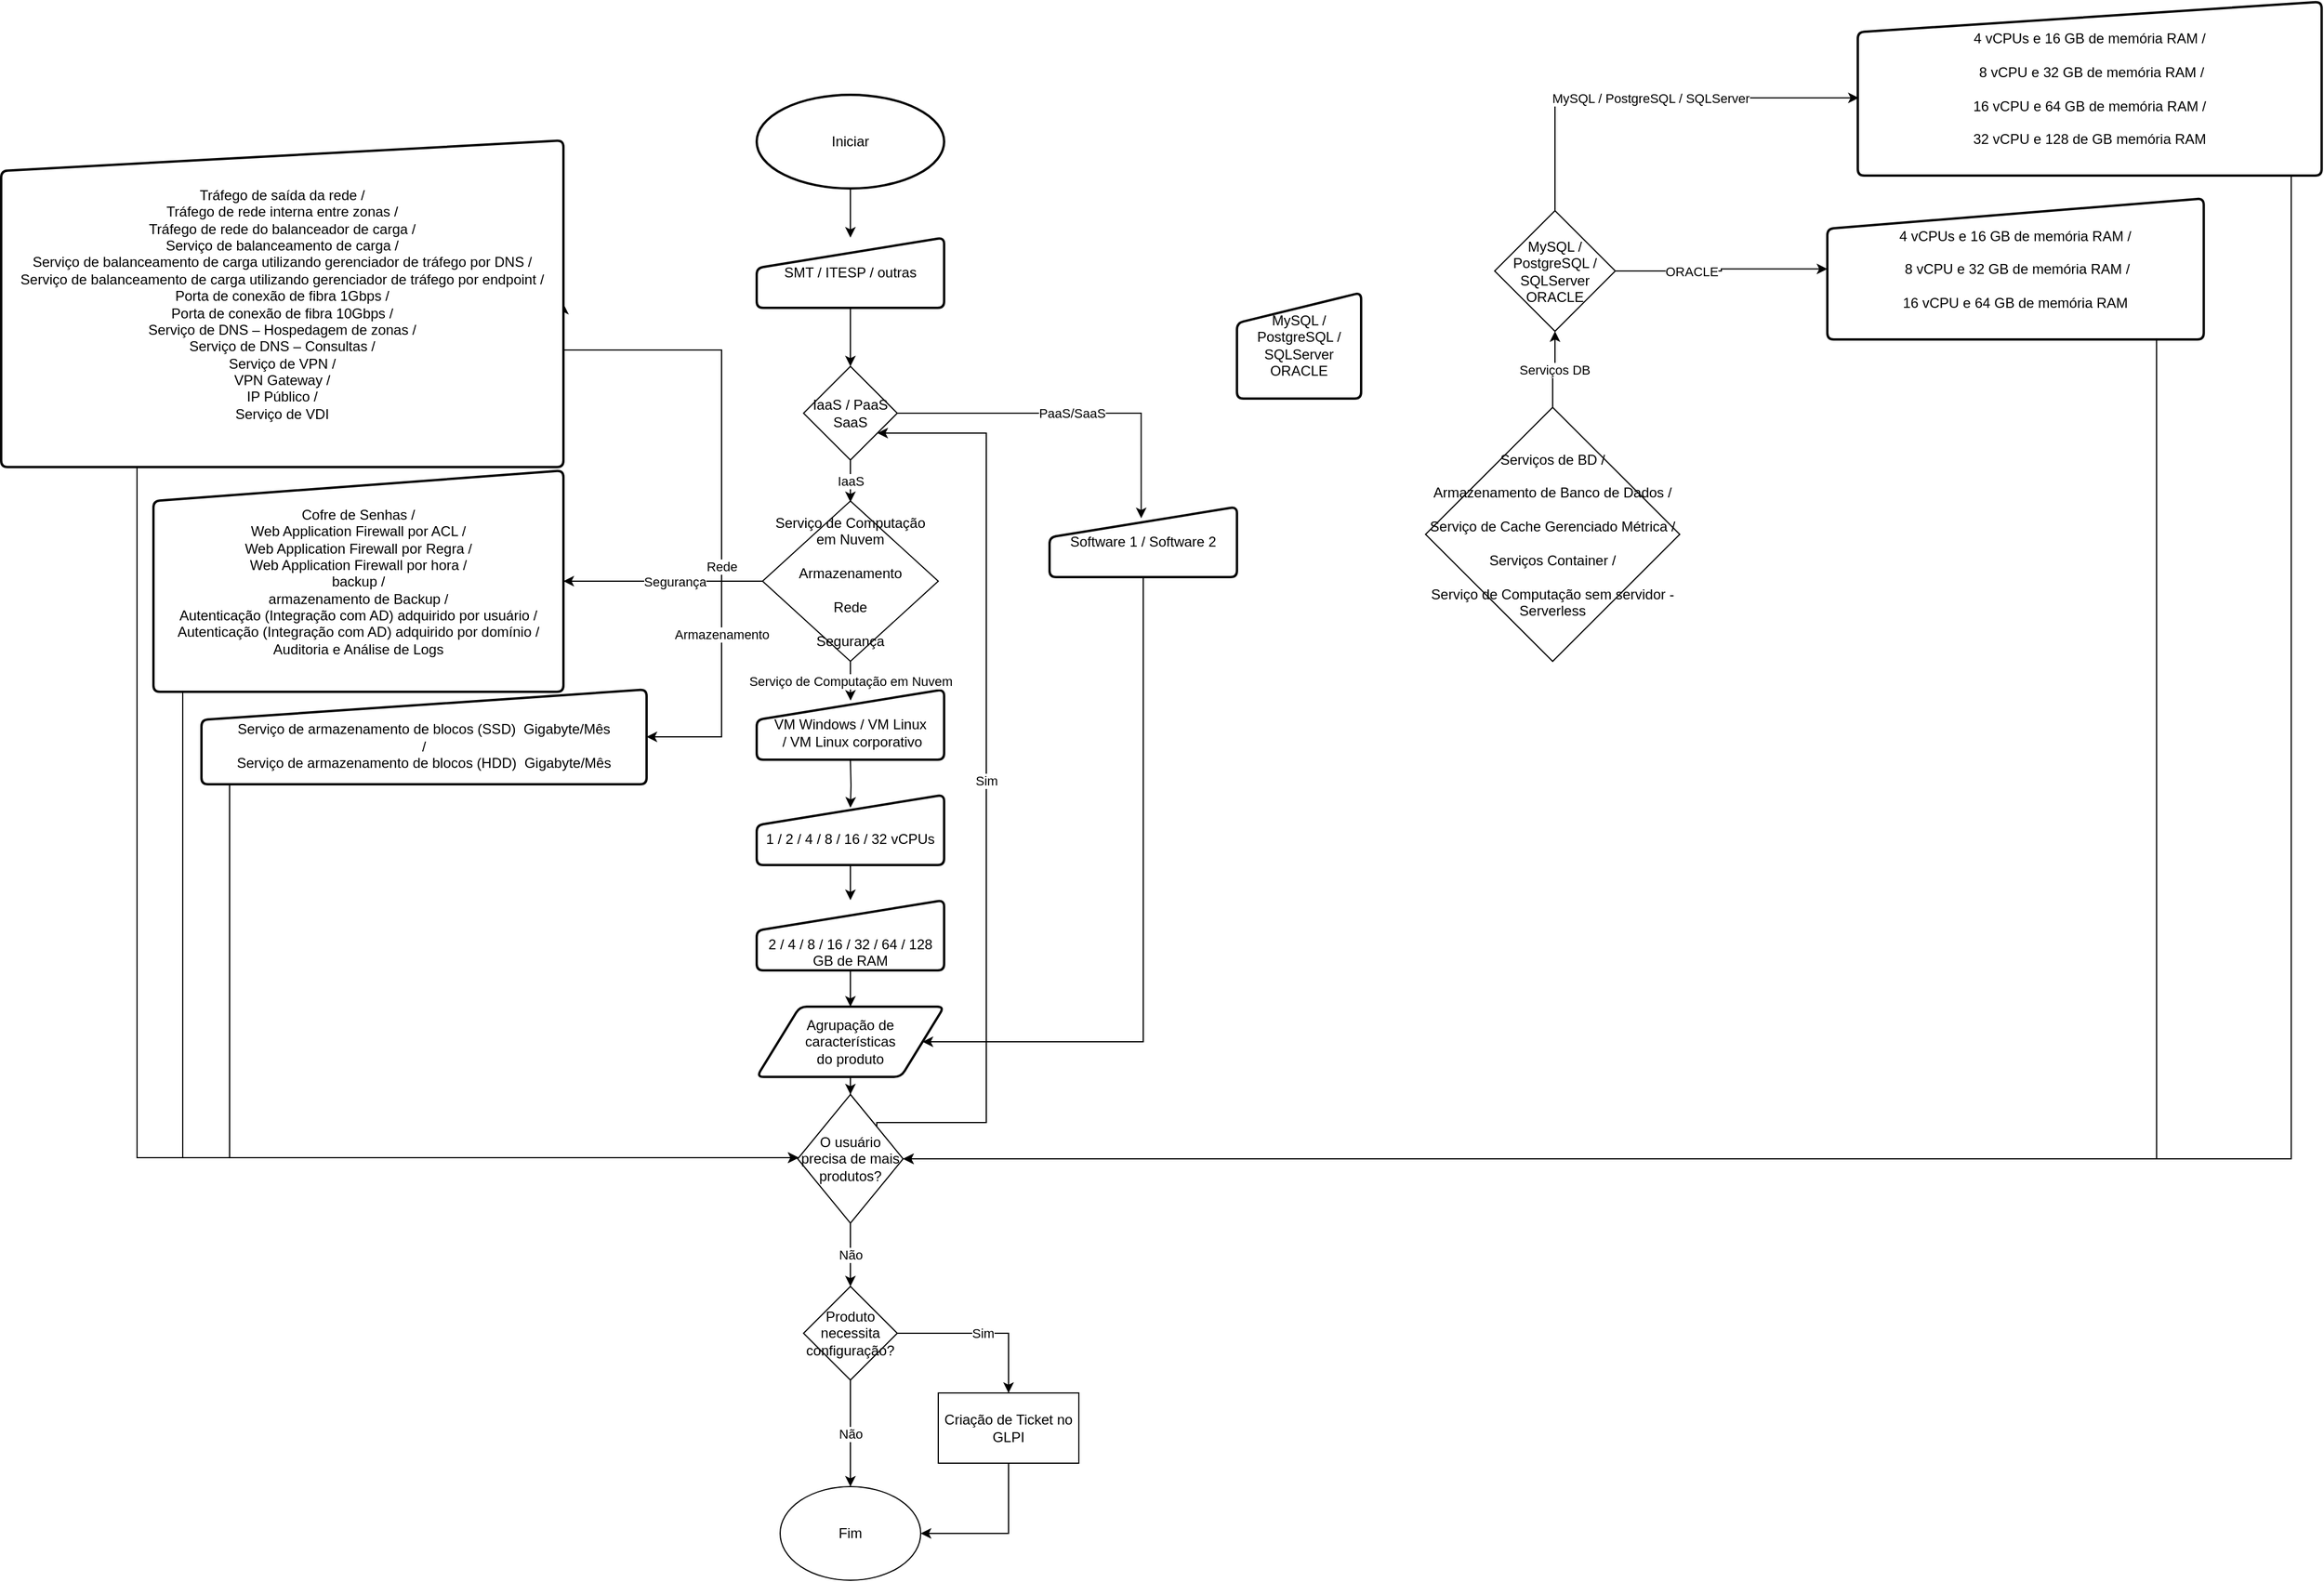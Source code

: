 <mxfile version="22.1.5" type="github">
  <diagram id="C5RBs43oDa-KdzZeNtuy" name="Page-1">
    <mxGraphModel dx="2056" dy="1828" grid="1" gridSize="10" guides="1" tooltips="1" connect="1" arrows="1" fold="1" page="1" pageScale="1" pageWidth="827" pageHeight="1169" background="#FFFFFF" math="0" shadow="0">
      <root>
        <mxCell id="WIyWlLk6GJQsqaUBKTNV-0" />
        <mxCell id="WIyWlLk6GJQsqaUBKTNV-1" parent="WIyWlLk6GJQsqaUBKTNV-0" />
        <mxCell id="rQqBpcI3bK0FMXz7D3o5-1" value="" style="edgeStyle=orthogonalEdgeStyle;rounded=0;orthogonalLoop=1;jettySize=auto;html=1;" edge="1" parent="WIyWlLk6GJQsqaUBKTNV-1" source="SdO-9JioLkY82yAIHjSf-2" target="rQqBpcI3bK0FMXz7D3o5-0">
          <mxGeometry relative="1" as="geometry" />
        </mxCell>
        <mxCell id="SdO-9JioLkY82yAIHjSf-2" value="SMT / ITESP / outras" style="html=1;strokeWidth=2;shape=manualInput;whiteSpace=wrap;rounded=1;size=26;arcSize=11;" parent="WIyWlLk6GJQsqaUBKTNV-1" vertex="1">
          <mxGeometry x="400" y="-17" width="160" height="60" as="geometry" />
        </mxCell>
        <mxCell id="ixGKhtHov63onsKk2bWm-3" value="" style="edgeStyle=orthogonalEdgeStyle;rounded=0;orthogonalLoop=1;jettySize=auto;html=1;" parent="WIyWlLk6GJQsqaUBKTNV-1" source="SdO-9JioLkY82yAIHjSf-19" target="SdO-9JioLkY82yAIHjSf-2" edge="1">
          <mxGeometry relative="1" as="geometry" />
        </mxCell>
        <mxCell id="SdO-9JioLkY82yAIHjSf-19" value="Iniciar" style="strokeWidth=2;html=1;shape=mxgraph.flowchart.start_1;whiteSpace=wrap;" parent="WIyWlLk6GJQsqaUBKTNV-1" vertex="1">
          <mxGeometry x="400" y="-139" width="160" height="80" as="geometry" />
        </mxCell>
        <mxCell id="ixGKhtHov63onsKk2bWm-5" value="IaaS " style="edgeStyle=orthogonalEdgeStyle;rounded=0;orthogonalLoop=1;jettySize=auto;html=1;" parent="WIyWlLk6GJQsqaUBKTNV-1" edge="1">
          <mxGeometry relative="1" as="geometry">
            <mxPoint x="480" y="209" as="targetPoint" />
            <mxPoint x="480" y="173" as="sourcePoint" />
          </mxGeometry>
        </mxCell>
        <mxCell id="ixGKhtHov63onsKk2bWm-18" value="&lt;div&gt;PaaS/SaaS&lt;/div&gt;" style="edgeStyle=orthogonalEdgeStyle;rounded=0;orthogonalLoop=1;jettySize=auto;html=1;exitX=1;exitY=0.5;exitDx=0;exitDy=0;entryX=0.489;entryY=0.162;entryDx=0;entryDy=0;entryPerimeter=0;" parent="WIyWlLk6GJQsqaUBKTNV-1" source="rQqBpcI3bK0FMXz7D3o5-0" target="ixGKhtHov63onsKk2bWm-17" edge="1">
          <mxGeometry relative="1" as="geometry">
            <mxPoint x="560" y="243" as="sourcePoint" />
          </mxGeometry>
        </mxCell>
        <mxCell id="ixGKhtHov63onsKk2bWm-9" value="" style="edgeStyle=orthogonalEdgeStyle;rounded=0;orthogonalLoop=1;jettySize=auto;html=1;entryX=0.5;entryY=0.183;entryDx=0;entryDy=0;entryPerimeter=0;" parent="WIyWlLk6GJQsqaUBKTNV-1" target="ixGKhtHov63onsKk2bWm-8" edge="1">
          <mxGeometry relative="1" as="geometry">
            <mxPoint x="480" y="430" as="sourcePoint" />
            <Array as="points" />
          </mxGeometry>
        </mxCell>
        <mxCell id="ixGKhtHov63onsKk2bWm-6" value="&lt;div&gt;&lt;br&gt;&lt;/div&gt;&lt;div&gt;VM Windows / VM Linux&lt;/div&gt;&amp;nbsp;/ VM Linux corporativo" style="html=1;strokeWidth=2;shape=manualInput;whiteSpace=wrap;rounded=1;size=26;arcSize=11;" parent="WIyWlLk6GJQsqaUBKTNV-1" vertex="1">
          <mxGeometry x="400" y="369" width="160" height="60" as="geometry" />
        </mxCell>
        <mxCell id="ixGKhtHov63onsKk2bWm-12" value="" style="edgeStyle=orthogonalEdgeStyle;rounded=0;orthogonalLoop=1;jettySize=auto;html=1;" parent="WIyWlLk6GJQsqaUBKTNV-1" source="ixGKhtHov63onsKk2bWm-8" target="ixGKhtHov63onsKk2bWm-11" edge="1">
          <mxGeometry relative="1" as="geometry" />
        </mxCell>
        <mxCell id="ixGKhtHov63onsKk2bWm-8" value="&lt;div&gt;&lt;br&gt;&lt;/div&gt;&lt;div&gt;1 / 2 / 4 / 8 / 16 / 32 vCPUs&lt;/div&gt;" style="html=1;strokeWidth=2;shape=manualInput;whiteSpace=wrap;rounded=1;size=26;arcSize=11;" parent="WIyWlLk6GJQsqaUBKTNV-1" vertex="1">
          <mxGeometry x="400" y="459" width="160" height="60" as="geometry" />
        </mxCell>
        <mxCell id="ixGKhtHov63onsKk2bWm-14" value="" style="edgeStyle=orthogonalEdgeStyle;rounded=0;orthogonalLoop=1;jettySize=auto;html=1;" parent="WIyWlLk6GJQsqaUBKTNV-1" source="ixGKhtHov63onsKk2bWm-11" edge="1">
          <mxGeometry relative="1" as="geometry">
            <mxPoint x="480" y="640" as="targetPoint" />
          </mxGeometry>
        </mxCell>
        <mxCell id="ixGKhtHov63onsKk2bWm-11" value="&lt;div&gt;&lt;br&gt;&lt;/div&gt;&lt;div&gt;&lt;br&gt;&lt;/div&gt;&lt;div&gt;2 / 4 / 8 / 16 / 32 / 64 / 128 GB de RAM&lt;/div&gt;" style="html=1;strokeWidth=2;shape=manualInput;whiteSpace=wrap;rounded=1;size=26;arcSize=11;" parent="WIyWlLk6GJQsqaUBKTNV-1" vertex="1">
          <mxGeometry x="400" y="549" width="160" height="60" as="geometry" />
        </mxCell>
        <mxCell id="rQqBpcI3bK0FMXz7D3o5-18" value="" style="edgeStyle=orthogonalEdgeStyle;rounded=0;orthogonalLoop=1;jettySize=auto;html=1;entryX=0.5;entryY=0;entryDx=0;entryDy=0;" edge="1" parent="WIyWlLk6GJQsqaUBKTNV-1" source="ixGKhtHov63onsKk2bWm-13" target="rQqBpcI3bK0FMXz7D3o5-29">
          <mxGeometry relative="1" as="geometry">
            <mxPoint x="450" y="750" as="targetPoint" />
          </mxGeometry>
        </mxCell>
        <mxCell id="ixGKhtHov63onsKk2bWm-13" value="&lt;div&gt;Agrupação de&lt;/div&gt;&lt;div&gt;características&lt;/div&gt;&lt;div&gt;do produto&lt;br&gt;&lt;/div&gt;" style="shape=parallelogram;html=1;strokeWidth=2;perimeter=parallelogramPerimeter;whiteSpace=wrap;rounded=1;arcSize=12;size=0.23;" parent="WIyWlLk6GJQsqaUBKTNV-1" vertex="1">
          <mxGeometry x="400" y="640" width="160" height="60" as="geometry" />
        </mxCell>
        <mxCell id="rQqBpcI3bK0FMXz7D3o5-19" style="edgeStyle=orthogonalEdgeStyle;rounded=0;orthogonalLoop=1;jettySize=auto;html=1;entryX=1;entryY=0.5;entryDx=0;entryDy=0;exitX=0.5;exitY=1;exitDx=0;exitDy=0;" edge="1" parent="WIyWlLk6GJQsqaUBKTNV-1" source="ixGKhtHov63onsKk2bWm-17" target="ixGKhtHov63onsKk2bWm-13">
          <mxGeometry relative="1" as="geometry">
            <Array as="points">
              <mxPoint x="730" y="670" />
            </Array>
          </mxGeometry>
        </mxCell>
        <mxCell id="ixGKhtHov63onsKk2bWm-17" value="Software 1 / Software 2" style="html=1;strokeWidth=2;shape=manualInput;whiteSpace=wrap;rounded=1;size=26;arcSize=11;" parent="WIyWlLk6GJQsqaUBKTNV-1" vertex="1">
          <mxGeometry x="650" y="213" width="160" height="60" as="geometry" />
        </mxCell>
        <mxCell id="rQqBpcI3bK0FMXz7D3o5-0" value="IaaS / PaaS SaaS" style="rhombus;whiteSpace=wrap;html=1;" vertex="1" parent="WIyWlLk6GJQsqaUBKTNV-1">
          <mxGeometry x="440" y="93" width="80" height="80" as="geometry" />
        </mxCell>
        <mxCell id="rQqBpcI3bK0FMXz7D3o5-4" value="Serviço de Computação em Nuvem" style="edgeStyle=orthogonalEdgeStyle;rounded=0;orthogonalLoop=1;jettySize=auto;html=1;entryX=0.501;entryY=0.159;entryDx=0;entryDy=0;entryPerimeter=0;" edge="1" parent="WIyWlLk6GJQsqaUBKTNV-1" source="rQqBpcI3bK0FMXz7D3o5-2" target="ixGKhtHov63onsKk2bWm-6">
          <mxGeometry relative="1" as="geometry">
            <mxPoint x="480" y="369" as="targetPoint" />
          </mxGeometry>
        </mxCell>
        <mxCell id="rQqBpcI3bK0FMXz7D3o5-9" value="&lt;div&gt;Armazenamento&lt;/div&gt;" style="edgeStyle=orthogonalEdgeStyle;rounded=0;orthogonalLoop=1;jettySize=auto;html=1;exitX=0;exitY=0.5;exitDx=0;exitDy=0;entryX=1;entryY=0.5;entryDx=0;entryDy=0;" edge="1" parent="WIyWlLk6GJQsqaUBKTNV-1" source="rQqBpcI3bK0FMXz7D3o5-2" target="rQqBpcI3bK0FMXz7D3o5-7">
          <mxGeometry x="-0.311" relative="1" as="geometry">
            <Array as="points">
              <mxPoint x="370" y="277" />
              <mxPoint x="370" y="410" />
            </Array>
            <mxPoint as="offset" />
          </mxGeometry>
        </mxCell>
        <mxCell id="rQqBpcI3bK0FMXz7D3o5-21" value="Rede" style="edgeStyle=orthogonalEdgeStyle;rounded=0;orthogonalLoop=1;jettySize=auto;html=1;entryX=1;entryY=0.5;entryDx=0;entryDy=0;" edge="1" parent="WIyWlLk6GJQsqaUBKTNV-1" source="rQqBpcI3bK0FMXz7D3o5-2" target="rQqBpcI3bK0FMXz7D3o5-20">
          <mxGeometry x="-0.764" relative="1" as="geometry">
            <Array as="points">
              <mxPoint x="370" y="277" />
              <mxPoint x="370" y="79" />
            </Array>
            <mxPoint as="offset" />
          </mxGeometry>
        </mxCell>
        <mxCell id="rQqBpcI3bK0FMXz7D3o5-23" value="Segurança" style="edgeStyle=orthogonalEdgeStyle;rounded=0;orthogonalLoop=1;jettySize=auto;html=1;" edge="1" parent="WIyWlLk6GJQsqaUBKTNV-1" source="rQqBpcI3bK0FMXz7D3o5-2" target="rQqBpcI3bK0FMXz7D3o5-22">
          <mxGeometry x="-0.118" relative="1" as="geometry">
            <mxPoint x="340" y="276.5" as="targetPoint" />
            <mxPoint as="offset" />
          </mxGeometry>
        </mxCell>
        <mxCell id="rQqBpcI3bK0FMXz7D3o5-2" value="&lt;div&gt;Serviço de Computação em Nuvem&lt;/div&gt;&lt;div&gt;&lt;br&gt;&lt;/div&gt;&lt;div&gt;Armazenamento&lt;/div&gt;&lt;div&gt;&lt;br&gt;&lt;/div&gt;&lt;div&gt;Rede&lt;/div&gt;&lt;br&gt;Segurança" style="rhombus;whiteSpace=wrap;html=1;" vertex="1" parent="WIyWlLk6GJQsqaUBKTNV-1">
          <mxGeometry x="405" y="208" width="150" height="137" as="geometry" />
        </mxCell>
        <mxCell id="rQqBpcI3bK0FMXz7D3o5-24" style="edgeStyle=orthogonalEdgeStyle;rounded=0;orthogonalLoop=1;jettySize=auto;html=1;" edge="1" parent="WIyWlLk6GJQsqaUBKTNV-1" target="rQqBpcI3bK0FMXz7D3o5-29">
          <mxGeometry relative="1" as="geometry">
            <mxPoint x="120" y="449" as="sourcePoint" />
            <mxPoint x="300" y="820" as="targetPoint" />
            <Array as="points">
              <mxPoint x="-50" y="449" />
              <mxPoint x="-50" y="769" />
            </Array>
          </mxGeometry>
        </mxCell>
        <mxCell id="rQqBpcI3bK0FMXz7D3o5-7" value="&lt;div&gt;&lt;br&gt;&lt;/div&gt;&lt;div&gt;Serviço de armazenamento de blocos (SSD)&amp;nbsp; Gigabyte/Mês&lt;/div&gt;&lt;div&gt;/&lt;/div&gt;Serviço de armazenamento de blocos (HDD)&amp;nbsp; Gigabyte/Mês" style="html=1;strokeWidth=2;shape=manualInput;whiteSpace=wrap;rounded=1;size=26;arcSize=11;" vertex="1" parent="WIyWlLk6GJQsqaUBKTNV-1">
          <mxGeometry x="-74" y="369" width="380" height="81" as="geometry" />
        </mxCell>
        <mxCell id="rQqBpcI3bK0FMXz7D3o5-14" value="&lt;div&gt;Sim&lt;/div&gt;" style="edgeStyle=orthogonalEdgeStyle;rounded=0;orthogonalLoop=1;jettySize=auto;html=1;" edge="1" parent="WIyWlLk6GJQsqaUBKTNV-1" source="rQqBpcI3bK0FMXz7D3o5-12" target="rQqBpcI3bK0FMXz7D3o5-13">
          <mxGeometry relative="1" as="geometry" />
        </mxCell>
        <mxCell id="rQqBpcI3bK0FMXz7D3o5-16" value="Não" style="edgeStyle=orthogonalEdgeStyle;rounded=0;orthogonalLoop=1;jettySize=auto;html=1;" edge="1" parent="WIyWlLk6GJQsqaUBKTNV-1" source="rQqBpcI3bK0FMXz7D3o5-12" target="rQqBpcI3bK0FMXz7D3o5-15">
          <mxGeometry relative="1" as="geometry" />
        </mxCell>
        <mxCell id="rQqBpcI3bK0FMXz7D3o5-12" value="Produto necessita configuração?" style="rhombus;whiteSpace=wrap;html=1;" vertex="1" parent="WIyWlLk6GJQsqaUBKTNV-1">
          <mxGeometry x="440" y="879" width="80" height="80" as="geometry" />
        </mxCell>
        <mxCell id="rQqBpcI3bK0FMXz7D3o5-17" style="edgeStyle=orthogonalEdgeStyle;rounded=0;orthogonalLoop=1;jettySize=auto;html=1;entryX=1;entryY=0.5;entryDx=0;entryDy=0;exitX=0.5;exitY=1;exitDx=0;exitDy=0;" edge="1" parent="WIyWlLk6GJQsqaUBKTNV-1" source="rQqBpcI3bK0FMXz7D3o5-13" target="rQqBpcI3bK0FMXz7D3o5-15">
          <mxGeometry relative="1" as="geometry">
            <mxPoint x="615" y="1100" as="targetPoint" />
            <Array as="points">
              <mxPoint x="615" y="1090" />
            </Array>
          </mxGeometry>
        </mxCell>
        <mxCell id="rQqBpcI3bK0FMXz7D3o5-13" value="Criação de Ticket no GLPI" style="rounded=0;whiteSpace=wrap;html=1;" vertex="1" parent="WIyWlLk6GJQsqaUBKTNV-1">
          <mxGeometry x="555" y="970" width="120" height="60" as="geometry" />
        </mxCell>
        <mxCell id="rQqBpcI3bK0FMXz7D3o5-15" value="&lt;div&gt;Fim&lt;/div&gt;" style="ellipse;whiteSpace=wrap;html=1;" vertex="1" parent="WIyWlLk6GJQsqaUBKTNV-1">
          <mxGeometry x="420" y="1050" width="120" height="80" as="geometry" />
        </mxCell>
        <mxCell id="rQqBpcI3bK0FMXz7D3o5-27" style="edgeStyle=orthogonalEdgeStyle;rounded=0;orthogonalLoop=1;jettySize=auto;html=1;exitX=0.227;exitY=0.998;exitDx=0;exitDy=0;exitPerimeter=0;" edge="1" parent="WIyWlLk6GJQsqaUBKTNV-1" target="rQqBpcI3bK0FMXz7D3o5-29">
          <mxGeometry relative="1" as="geometry">
            <mxPoint x="330" y="820" as="targetPoint" />
            <mxPoint x="-129.04" y="177.442" as="sourcePoint" />
            <Array as="points">
              <mxPoint x="-129" y="769" />
            </Array>
          </mxGeometry>
        </mxCell>
        <mxCell id="rQqBpcI3bK0FMXz7D3o5-20" value="Tráfego de saída da rede /&lt;br&gt;Tráfego de rede interna entre zonas /&lt;br&gt;Tráfego de rede do balanceador de carga /&lt;br&gt;Serviço de balanceamento de carga /&lt;br&gt;Serviço de balanceamento de carga utilizando gerenciador de tráfego por DNS /&lt;br&gt;Serviço de balanceamento de carga utilizando gerenciador de tráfego por endpoint /&lt;br&gt;Porta de conexão de fibra 1Gbps /&lt;br&gt;Porta de conexão de fibra 10Gbps /&lt;br&gt;Serviço de DNS – Hospedagem de zonas /&lt;br&gt;Serviço de DNS – Consultas /&lt;br&gt;Serviço de VPN /&lt;br&gt;VPN Gateway /&lt;br&gt;IP Público /&lt;br&gt;Serviço de VDI" style="html=1;strokeWidth=2;shape=manualInput;whiteSpace=wrap;rounded=1;size=26;arcSize=11;" vertex="1" parent="WIyWlLk6GJQsqaUBKTNV-1">
          <mxGeometry x="-245" y="-100" width="480" height="279" as="geometry" />
        </mxCell>
        <mxCell id="rQqBpcI3bK0FMXz7D3o5-25" style="edgeStyle=orthogonalEdgeStyle;rounded=0;orthogonalLoop=1;jettySize=auto;html=1;exitX=0.5;exitY=1;exitDx=0;exitDy=0;" edge="1" parent="WIyWlLk6GJQsqaUBKTNV-1" target="rQqBpcI3bK0FMXz7D3o5-29">
          <mxGeometry relative="1" as="geometry">
            <mxPoint x="70" y="371.0" as="sourcePoint" />
            <mxPoint x="360" y="820" as="targetPoint" />
            <Array as="points">
              <mxPoint x="-90" y="371" />
              <mxPoint x="-90" y="769" />
            </Array>
          </mxGeometry>
        </mxCell>
        <mxCell id="rQqBpcI3bK0FMXz7D3o5-22" value="Cofre de Senhas /&lt;br&gt;Web Application Firewall por ACL /&lt;br&gt;Web Application Firewall por Regra /&lt;br&gt;Web Application Firewall por hora /&lt;br&gt;backup /&lt;br&gt;armazenamento de Backup /&lt;br&gt;Autenticação (Integração com AD) adquirido por usuário /&lt;br&gt;Autenticação (Integração com AD) adquirido por domínio /&lt;br&gt;Auditoria e Análise de Logs" style="html=1;strokeWidth=2;shape=manualInput;whiteSpace=wrap;rounded=1;size=26;arcSize=11;" vertex="1" parent="WIyWlLk6GJQsqaUBKTNV-1">
          <mxGeometry x="-115" y="182" width="350" height="189" as="geometry" />
        </mxCell>
        <mxCell id="rQqBpcI3bK0FMXz7D3o5-30" value="Não" style="edgeStyle=orthogonalEdgeStyle;rounded=0;orthogonalLoop=1;jettySize=auto;html=1;" edge="1" parent="WIyWlLk6GJQsqaUBKTNV-1" source="rQqBpcI3bK0FMXz7D3o5-29" target="rQqBpcI3bK0FMXz7D3o5-12">
          <mxGeometry relative="1" as="geometry" />
        </mxCell>
        <mxCell id="rQqBpcI3bK0FMXz7D3o5-31" value="&lt;div&gt;Sim&lt;/div&gt;" style="edgeStyle=orthogonalEdgeStyle;rounded=0;orthogonalLoop=1;jettySize=auto;html=1;exitX=1;exitY=0;exitDx=0;exitDy=0;" edge="1" parent="WIyWlLk6GJQsqaUBKTNV-1" source="rQqBpcI3bK0FMXz7D3o5-29" target="rQqBpcI3bK0FMXz7D3o5-0">
          <mxGeometry relative="1" as="geometry">
            <mxPoint x="595" y="150" as="targetPoint" />
            <mxPoint x="520" y="770" as="sourcePoint" />
            <Array as="points">
              <mxPoint x="503" y="739" />
              <mxPoint x="596" y="739" />
              <mxPoint x="596" y="150" />
            </Array>
          </mxGeometry>
        </mxCell>
        <mxCell id="rQqBpcI3bK0FMXz7D3o5-29" value="O usuário precisa de mais produtos?" style="rhombus;whiteSpace=wrap;html=1;" vertex="1" parent="WIyWlLk6GJQsqaUBKTNV-1">
          <mxGeometry x="435" y="715" width="90" height="110" as="geometry" />
        </mxCell>
        <mxCell id="rQqBpcI3bK0FMXz7D3o5-33" value="Serviços DB" style="edgeStyle=orthogonalEdgeStyle;rounded=0;orthogonalLoop=1;jettySize=auto;html=1;" edge="1" parent="WIyWlLk6GJQsqaUBKTNV-1" source="rQqBpcI3bK0FMXz7D3o5-32" target="rQqBpcI3bK0FMXz7D3o5-37">
          <mxGeometry x="0.002" relative="1" as="geometry">
            <mxPoint x="1030" y="13" as="targetPoint" />
            <mxPoint as="offset" />
          </mxGeometry>
        </mxCell>
        <mxCell id="rQqBpcI3bK0FMXz7D3o5-32" value="&lt;div&gt;Serviços de BD /&lt;br&gt;&lt;/div&gt;&lt;div&gt;&lt;br&gt;&lt;/div&gt;&lt;div&gt;Armazenamento de Banco de Dados /&lt;/div&gt;&lt;div&gt;&lt;br&gt;&lt;/div&gt;&lt;div&gt;Serviço de Cache Gerenciado Métrica /&lt;/div&gt;&lt;div&gt;&lt;br&gt;&lt;/div&gt;&lt;div&gt;Serviços Container /&lt;/div&gt;&lt;div&gt;&lt;br&gt;&lt;/div&gt;&lt;div&gt;Serviço de Computação sem servidor - Serverless &lt;br&gt;&lt;/div&gt;" style="rhombus;whiteSpace=wrap;html=1;" vertex="1" parent="WIyWlLk6GJQsqaUBKTNV-1">
          <mxGeometry x="971" y="128" width="217" height="217" as="geometry" />
        </mxCell>
        <mxCell id="rQqBpcI3bK0FMXz7D3o5-42" style="edgeStyle=orthogonalEdgeStyle;rounded=0;orthogonalLoop=1;jettySize=auto;html=1;" edge="1" parent="WIyWlLk6GJQsqaUBKTNV-1" target="rQqBpcI3bK0FMXz7D3o5-29">
          <mxGeometry relative="1" as="geometry">
            <mxPoint x="1595.067" y="70" as="sourcePoint" />
            <mxPoint x="775" y="770" as="targetPoint" />
            <Array as="points">
              <mxPoint x="1595" y="770" />
            </Array>
          </mxGeometry>
        </mxCell>
        <mxCell id="rQqBpcI3bK0FMXz7D3o5-35" value="&lt;div&gt;4 vCPUs e 16 GB de memória RAM /&lt;/div&gt;&lt;div&gt;&lt;br&gt;&lt;/div&gt;&lt;div&gt;&amp;nbsp;8 vCPU e 32 GB de memória RAM /&lt;/div&gt;&lt;div&gt;&lt;br&gt;&lt;/div&gt;&lt;div&gt;16 vCPU e 64 GB de memória RAM&lt;br&gt;&lt;/div&gt;" style="html=1;strokeWidth=2;shape=manualInput;whiteSpace=wrap;rounded=1;size=26;arcSize=11;" vertex="1" parent="WIyWlLk6GJQsqaUBKTNV-1">
          <mxGeometry x="1314" y="-50.5" width="321.34" height="120.5" as="geometry" />
        </mxCell>
        <mxCell id="rQqBpcI3bK0FMXz7D3o5-43" style="edgeStyle=orthogonalEdgeStyle;rounded=0;orthogonalLoop=1;jettySize=auto;html=1;" edge="1" parent="WIyWlLk6GJQsqaUBKTNV-1" target="rQqBpcI3bK0FMXz7D3o5-29">
          <mxGeometry relative="1" as="geometry">
            <mxPoint x="1710" y="-70" as="sourcePoint" />
            <mxPoint x="675" y="770" as="targetPoint" />
            <Array as="points">
              <mxPoint x="1710" y="770" />
            </Array>
          </mxGeometry>
        </mxCell>
        <mxCell id="rQqBpcI3bK0FMXz7D3o5-36" value="&lt;div&gt;4 vCPUs e 16 GB de memória RAM /&lt;/div&gt;&lt;div&gt;&lt;br&gt;&lt;/div&gt;&lt;div&gt;&amp;nbsp;8 vCPU e 32 GB de memória RAM /&lt;/div&gt;&lt;div&gt;&lt;br&gt;&lt;/div&gt;&lt;div&gt;16 vCPU e 64 GB de memória RAM /&lt;/div&gt;&lt;div&gt;&lt;br&gt;&lt;/div&gt;&lt;div&gt;32 vCPU e 128 de GB memória RAM&lt;br&gt;&lt;/div&gt;" style="html=1;strokeWidth=2;shape=manualInput;whiteSpace=wrap;rounded=1;size=26;arcSize=11;" vertex="1" parent="WIyWlLk6GJQsqaUBKTNV-1">
          <mxGeometry x="1340" y="-218.5" width="396" height="148.5" as="geometry" />
        </mxCell>
        <mxCell id="rQqBpcI3bK0FMXz7D3o5-39" value="ORACLE" style="edgeStyle=orthogonalEdgeStyle;rounded=0;orthogonalLoop=1;jettySize=auto;html=1;" edge="1" parent="WIyWlLk6GJQsqaUBKTNV-1" source="rQqBpcI3bK0FMXz7D3o5-37" target="rQqBpcI3bK0FMXz7D3o5-35">
          <mxGeometry x="-0.295" relative="1" as="geometry">
            <mxPoint as="offset" />
          </mxGeometry>
        </mxCell>
        <mxCell id="rQqBpcI3bK0FMXz7D3o5-40" value="MySQL / PostgreSQL / SQLServer" style="edgeStyle=orthogonalEdgeStyle;rounded=0;orthogonalLoop=1;jettySize=auto;html=1;entryX=0.002;entryY=0.553;entryDx=0;entryDy=0;entryPerimeter=0;exitX=0.5;exitY=0;exitDx=0;exitDy=0;" edge="1" parent="WIyWlLk6GJQsqaUBKTNV-1" source="rQqBpcI3bK0FMXz7D3o5-37" target="rQqBpcI3bK0FMXz7D3o5-36">
          <mxGeometry relative="1" as="geometry" />
        </mxCell>
        <mxCell id="rQqBpcI3bK0FMXz7D3o5-37" value="&lt;div&gt;MySQL /&lt;/div&gt;&lt;div&gt;PostgreSQL / &lt;br&gt;&lt;/div&gt;&lt;div&gt;SQLServer&lt;/div&gt;&lt;div&gt;ORACLE&lt;br&gt;&lt;/div&gt;" style="rhombus;whiteSpace=wrap;html=1;" vertex="1" parent="WIyWlLk6GJQsqaUBKTNV-1">
          <mxGeometry x="1030" y="-40" width="103" height="103" as="geometry" />
        </mxCell>
        <mxCell id="rQqBpcI3bK0FMXz7D3o5-54" value="&lt;div&gt;MySQL /&lt;/div&gt;&lt;div&gt;PostgreSQL / &lt;br&gt;&lt;/div&gt;&lt;div&gt;SQLServer&lt;/div&gt;&lt;div&gt;ORACLE&lt;br&gt;&lt;/div&gt;" style="html=1;strokeWidth=2;shape=manualInput;whiteSpace=wrap;rounded=1;size=26;arcSize=11;" vertex="1" parent="WIyWlLk6GJQsqaUBKTNV-1">
          <mxGeometry x="810" y="30" width="106" height="90.5" as="geometry" />
        </mxCell>
      </root>
    </mxGraphModel>
  </diagram>
</mxfile>
